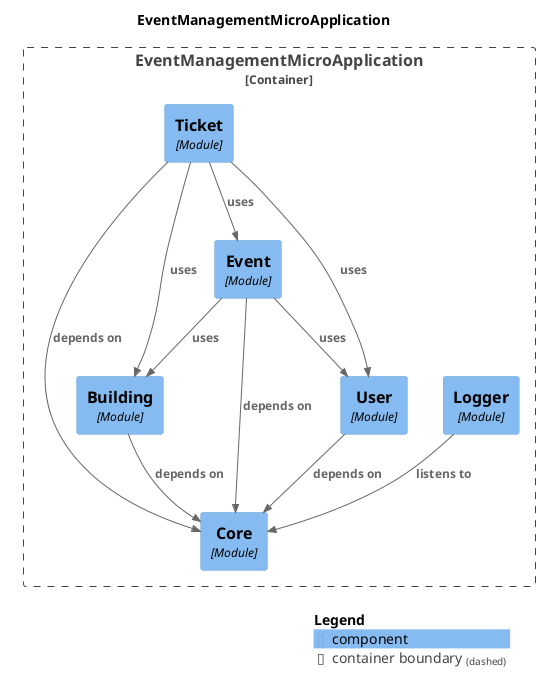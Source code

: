 @startuml
set separator none
title EventManagementMicroApplication

top to bottom direction

!include <C4/C4>
!include <C4/C4_Context>
!include <C4/C4_Component>

Container_Boundary("EventManagementMicroApplication.EventManagementMicroApplication_boundary", "EventManagementMicroApplication", $tags="") {
  Component(EventManagementMicroApplication.EventManagementMicroApplication.Core, "Core", $techn="Module", $descr="", $tags="", $link="")
  Component(EventManagementMicroApplication.EventManagementMicroApplication.Building, "Building", $techn="Module", $descr="", $tags="", $link="")
  Component(EventManagementMicroApplication.EventManagementMicroApplication.Logger, "Logger", $techn="Module", $descr="", $tags="", $link="")
  Component(EventManagementMicroApplication.EventManagementMicroApplication.User, "User", $techn="Module", $descr="", $tags="", $link="")
  Component(EventManagementMicroApplication.EventManagementMicroApplication.Event, "Event", $techn="Module", $descr="", $tags="", $link="")
  Component(EventManagementMicroApplication.EventManagementMicroApplication.Ticket, "Ticket", $techn="Module", $descr="", $tags="", $link="")
}

Rel(EventManagementMicroApplication.EventManagementMicroApplication.Logger, EventManagementMicroApplication.EventManagementMicroApplication.Core, "listens to", $techn="", $tags="", $link="")
Rel(EventManagementMicroApplication.EventManagementMicroApplication.Ticket, EventManagementMicroApplication.EventManagementMicroApplication.Core, "depends on", $techn="", $tags="", $link="")
Rel(EventManagementMicroApplication.EventManagementMicroApplication.Ticket, EventManagementMicroApplication.EventManagementMicroApplication.User, "uses", $techn="", $tags="", $link="")
Rel(EventManagementMicroApplication.EventManagementMicroApplication.Ticket, EventManagementMicroApplication.EventManagementMicroApplication.Event, "uses", $techn="", $tags="", $link="")
Rel(EventManagementMicroApplication.EventManagementMicroApplication.Ticket, EventManagementMicroApplication.EventManagementMicroApplication.Building, "uses", $techn="", $tags="", $link="")
Rel(EventManagementMicroApplication.EventManagementMicroApplication.Event, EventManagementMicroApplication.EventManagementMicroApplication.Core, "depends on", $techn="", $tags="", $link="")
Rel(EventManagementMicroApplication.EventManagementMicroApplication.Event, EventManagementMicroApplication.EventManagementMicroApplication.Building, "uses", $techn="", $tags="", $link="")
Rel(EventManagementMicroApplication.EventManagementMicroApplication.Event, EventManagementMicroApplication.EventManagementMicroApplication.User, "uses", $techn="", $tags="", $link="")
Rel(EventManagementMicroApplication.EventManagementMicroApplication.User, EventManagementMicroApplication.EventManagementMicroApplication.Core, "depends on", $techn="", $tags="", $link="")
Rel(EventManagementMicroApplication.EventManagementMicroApplication.Building, EventManagementMicroApplication.EventManagementMicroApplication.Core, "depends on", $techn="", $tags="", $link="")

SHOW_LEGEND(true)
@enduml